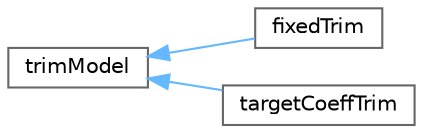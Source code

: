 digraph "Graphical Class Hierarchy"
{
 // LATEX_PDF_SIZE
  bgcolor="transparent";
  edge [fontname=Helvetica,fontsize=10,labelfontname=Helvetica,labelfontsize=10];
  node [fontname=Helvetica,fontsize=10,shape=box,height=0.2,width=0.4];
  rankdir="LR";
  Node0 [id="Node000000",label="trimModel",height=0.2,width=0.4,color="grey40", fillcolor="white", style="filled",URL="$classFoam_1_1trimModel.html",tooltip="Base class for trim models for handling blade characteristics and thrust-torque relations."];
  Node0 -> Node1 [id="edge5526_Node000000_Node000001",dir="back",color="steelblue1",style="solid",tooltip=" "];
  Node1 [id="Node000001",label="fixedTrim",height=0.2,width=0.4,color="grey40", fillcolor="white", style="filled",URL="$classFoam_1_1fixedTrim.html",tooltip="Trim model where the operating characteristics of rotor (e.g. blade pitch angle) are fixed,..."];
  Node0 -> Node2 [id="edge5527_Node000000_Node000002",dir="back",color="steelblue1",style="solid",tooltip=" "];
  Node2 [id="Node000002",label="targetCoeffTrim",height=0.2,width=0.4,color="grey40", fillcolor="white", style="filled",URL="$classFoam_1_1targetCoeffTrim.html",tooltip="Trim model where the operating characteristics of rotor (e.g. blade pitch angle) can vary to reach a ..."];
}
